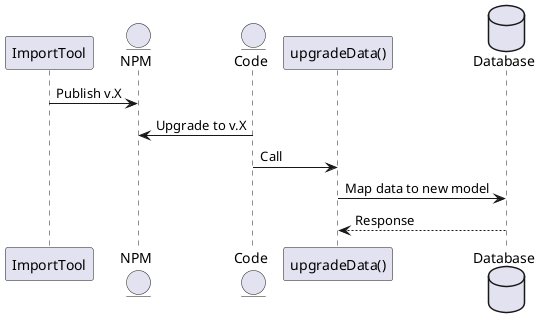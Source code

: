 @startuml
participant      ImportTool as plugin
entity       NPM       as npm
entity    Code    as code
participant     "upgradeData()"     as upgrade
database    Database    as db
plugin -> npm : Publish v.X 
code -> npm : Upgrade to v.X
code -> upgrade : Call
upgrade -> db : Map data to new model
upgrade <-- db : Response
@enduml
